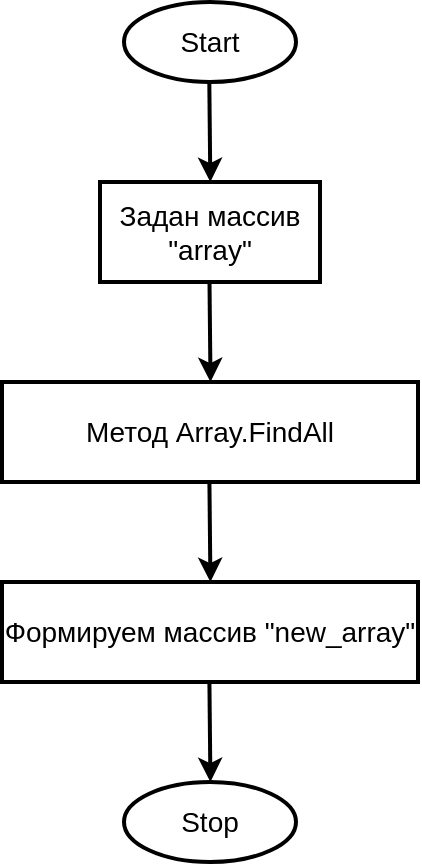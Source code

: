 <mxfile>
    <diagram id="4i0HJUxbm2bDS-6f5g4G" name="Страница 1">
        <mxGraphModel dx="768" dy="343" grid="1" gridSize="10" guides="1" tooltips="1" connect="1" arrows="1" fold="1" page="1" pageScale="1" pageWidth="827" pageHeight="1169" math="0" shadow="0">
            <root>
                <mxCell id="0"/>
                <mxCell id="1" parent="0"/>
                <mxCell id="2" value="&lt;font style=&quot;font-size: 14px&quot;&gt;Start&lt;/font&gt;" style="ellipse;whiteSpace=wrap;html=1;strokeWidth=2;perimeterSpacing=0;" vertex="1" parent="1">
                    <mxGeometry x="294" y="20" width="86" height="40" as="geometry"/>
                </mxCell>
                <mxCell id="3" value="" style="endArrow=classic;html=1;strokeWidth=2;" edge="1" parent="1">
                    <mxGeometry width="50" height="50" relative="1" as="geometry">
                        <mxPoint x="336.66" y="60" as="sourcePoint"/>
                        <mxPoint x="337.16" y="110" as="targetPoint"/>
                    </mxGeometry>
                </mxCell>
                <mxCell id="4" value="Задан массив &quot;array&quot;" style="rounded=0;whiteSpace=wrap;html=1;fontSize=14;strokeWidth=2;" vertex="1" parent="1">
                    <mxGeometry x="282" y="110" width="110" height="50" as="geometry"/>
                </mxCell>
                <mxCell id="7" value="" style="endArrow=classic;html=1;strokeWidth=2;" edge="1" parent="1">
                    <mxGeometry width="50" height="50" relative="1" as="geometry">
                        <mxPoint x="336.75" y="160" as="sourcePoint"/>
                        <mxPoint x="337.25" y="210" as="targetPoint"/>
                    </mxGeometry>
                </mxCell>
                <mxCell id="9" value="Метод Array.FindAll" style="rounded=0;whiteSpace=wrap;html=1;fontSize=14;strokeWidth=2;" vertex="1" parent="1">
                    <mxGeometry x="233" y="210" width="208" height="50" as="geometry"/>
                </mxCell>
                <mxCell id="10" value="" style="endArrow=classic;html=1;strokeWidth=2;" edge="1" parent="1">
                    <mxGeometry width="50" height="50" relative="1" as="geometry">
                        <mxPoint x="336.71" y="260.0" as="sourcePoint"/>
                        <mxPoint x="337.21" y="310.0" as="targetPoint"/>
                    </mxGeometry>
                </mxCell>
                <mxCell id="12" value="Формируем массив &quot;new_array&quot;" style="rounded=0;whiteSpace=wrap;html=1;fontSize=14;strokeWidth=2;" vertex="1" parent="1">
                    <mxGeometry x="233" y="310" width="208" height="50" as="geometry"/>
                </mxCell>
                <mxCell id="13" value="" style="endArrow=classic;html=1;strokeWidth=2;" edge="1" parent="1">
                    <mxGeometry width="50" height="50" relative="1" as="geometry">
                        <mxPoint x="336.71" y="360.0" as="sourcePoint"/>
                        <mxPoint x="337.21" y="410.0" as="targetPoint"/>
                    </mxGeometry>
                </mxCell>
                <mxCell id="14" value="&lt;font style=&quot;font-size: 14px&quot;&gt;Stop&lt;/font&gt;" style="ellipse;whiteSpace=wrap;html=1;strokeWidth=2;perimeterSpacing=0;" vertex="1" parent="1">
                    <mxGeometry x="294" y="410" width="86" height="40" as="geometry"/>
                </mxCell>
            </root>
        </mxGraphModel>
    </diagram>
</mxfile>
